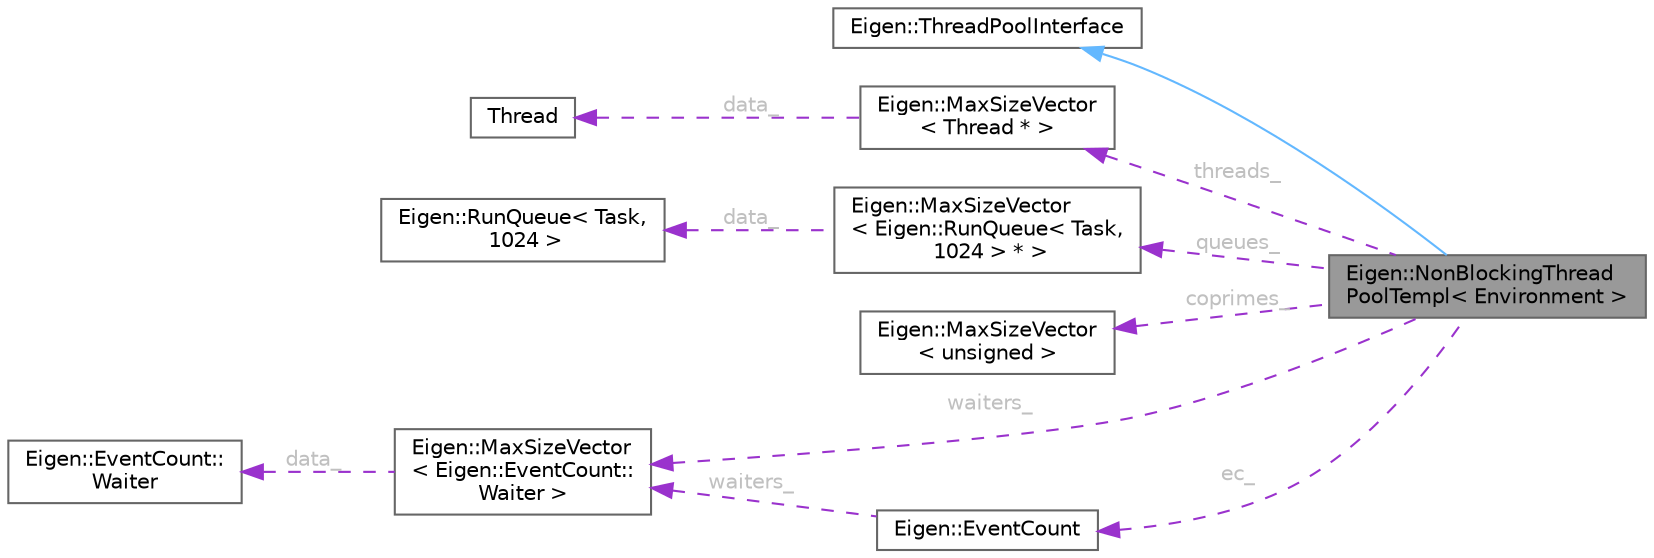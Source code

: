 digraph "Eigen::NonBlockingThreadPoolTempl&lt; Environment &gt;"
{
 // LATEX_PDF_SIZE
  bgcolor="transparent";
  edge [fontname=Helvetica,fontsize=10,labelfontname=Helvetica,labelfontsize=10];
  node [fontname=Helvetica,fontsize=10,shape=box,height=0.2,width=0.4];
  rankdir="LR";
  Node1 [id="Node000001",label="Eigen::NonBlockingThread\lPoolTempl\< Environment \>",height=0.2,width=0.4,color="gray40", fillcolor="grey60", style="filled", fontcolor="black",tooltip=" "];
  Node2 -> Node1 [id="edge1_Node000001_Node000002",dir="back",color="steelblue1",style="solid",tooltip=" "];
  Node2 [id="Node000002",label="Eigen::ThreadPoolInterface",height=0.2,width=0.4,color="gray40", fillcolor="white", style="filled",URL="$class_eigen_1_1_thread_pool_interface.html",tooltip=" "];
  Node3 -> Node1 [id="edge2_Node000001_Node000003",dir="back",color="darkorchid3",style="dashed",tooltip=" ",label=" threads_",fontcolor="grey" ];
  Node3 [id="Node000003",label="Eigen::MaxSizeVector\l\< Thread * \>",height=0.2,width=0.4,color="gray40", fillcolor="white", style="filled",URL="$class_eigen_1_1_max_size_vector.html",tooltip=" "];
  Node4 -> Node3 [id="edge3_Node000003_Node000004",dir="back",color="darkorchid3",style="dashed",tooltip=" ",label=" data_",fontcolor="grey" ];
  Node4 [id="Node000004",label="Thread",height=0.2,width=0.4,color="gray40", fillcolor="white", style="filled",URL="$struct_thread.html",tooltip=" "];
  Node5 -> Node1 [id="edge4_Node000001_Node000005",dir="back",color="darkorchid3",style="dashed",tooltip=" ",label=" queues_",fontcolor="grey" ];
  Node5 [id="Node000005",label="Eigen::MaxSizeVector\l\< Eigen::RunQueue\< Task,\l 1024 \> * \>",height=0.2,width=0.4,color="gray40", fillcolor="white", style="filled",URL="$class_eigen_1_1_max_size_vector.html",tooltip=" "];
  Node6 -> Node5 [id="edge5_Node000005_Node000006",dir="back",color="darkorchid3",style="dashed",tooltip=" ",label=" data_",fontcolor="grey" ];
  Node6 [id="Node000006",label="Eigen::RunQueue\< Task,\l 1024 \>",height=0.2,width=0.4,color="gray40", fillcolor="white", style="filled",URL="$class_eigen_1_1_run_queue.html",tooltip=" "];
  Node7 -> Node1 [id="edge6_Node000001_Node000007",dir="back",color="darkorchid3",style="dashed",tooltip=" ",label=" coprimes_",fontcolor="grey" ];
  Node7 [id="Node000007",label="Eigen::MaxSizeVector\l\< unsigned \>",height=0.2,width=0.4,color="gray40", fillcolor="white", style="filled",URL="$class_eigen_1_1_max_size_vector.html",tooltip=" "];
  Node8 -> Node1 [id="edge7_Node000001_Node000008",dir="back",color="darkorchid3",style="dashed",tooltip=" ",label=" waiters_",fontcolor="grey" ];
  Node8 [id="Node000008",label="Eigen::MaxSizeVector\l\< Eigen::EventCount::\lWaiter \>",height=0.2,width=0.4,color="gray40", fillcolor="white", style="filled",URL="$class_eigen_1_1_max_size_vector.html",tooltip=" "];
  Node9 -> Node8 [id="edge8_Node000008_Node000009",dir="back",color="darkorchid3",style="dashed",tooltip=" ",label=" data_",fontcolor="grey" ];
  Node9 [id="Node000009",label="Eigen::EventCount::\lWaiter",height=0.2,width=0.4,color="gray40", fillcolor="white", style="filled",URL="$class_eigen_1_1_event_count_1_1_waiter.html",tooltip=" "];
  Node10 -> Node1 [id="edge9_Node000001_Node000010",dir="back",color="darkorchid3",style="dashed",tooltip=" ",label=" ec_",fontcolor="grey" ];
  Node10 [id="Node000010",label="Eigen::EventCount",height=0.2,width=0.4,color="gray40", fillcolor="white", style="filled",URL="$class_eigen_1_1_event_count.html",tooltip=" "];
  Node8 -> Node10 [id="edge10_Node000010_Node000008",dir="back",color="darkorchid3",style="dashed",tooltip=" ",label=" waiters_",fontcolor="grey" ];
}
